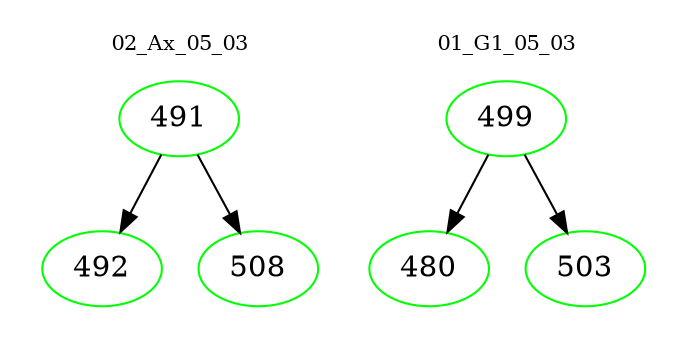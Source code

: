 digraph{
subgraph cluster_0 {
color = white
label = "02_Ax_05_03";
fontsize=10;
T0_491 [label="491", color="green"]
T0_491 -> T0_492 [color="black"]
T0_492 [label="492", color="green"]
T0_491 -> T0_508 [color="black"]
T0_508 [label="508", color="green"]
}
subgraph cluster_1 {
color = white
label = "01_G1_05_03";
fontsize=10;
T1_499 [label="499", color="green"]
T1_499 -> T1_480 [color="black"]
T1_480 [label="480", color="green"]
T1_499 -> T1_503 [color="black"]
T1_503 [label="503", color="green"]
}
}
